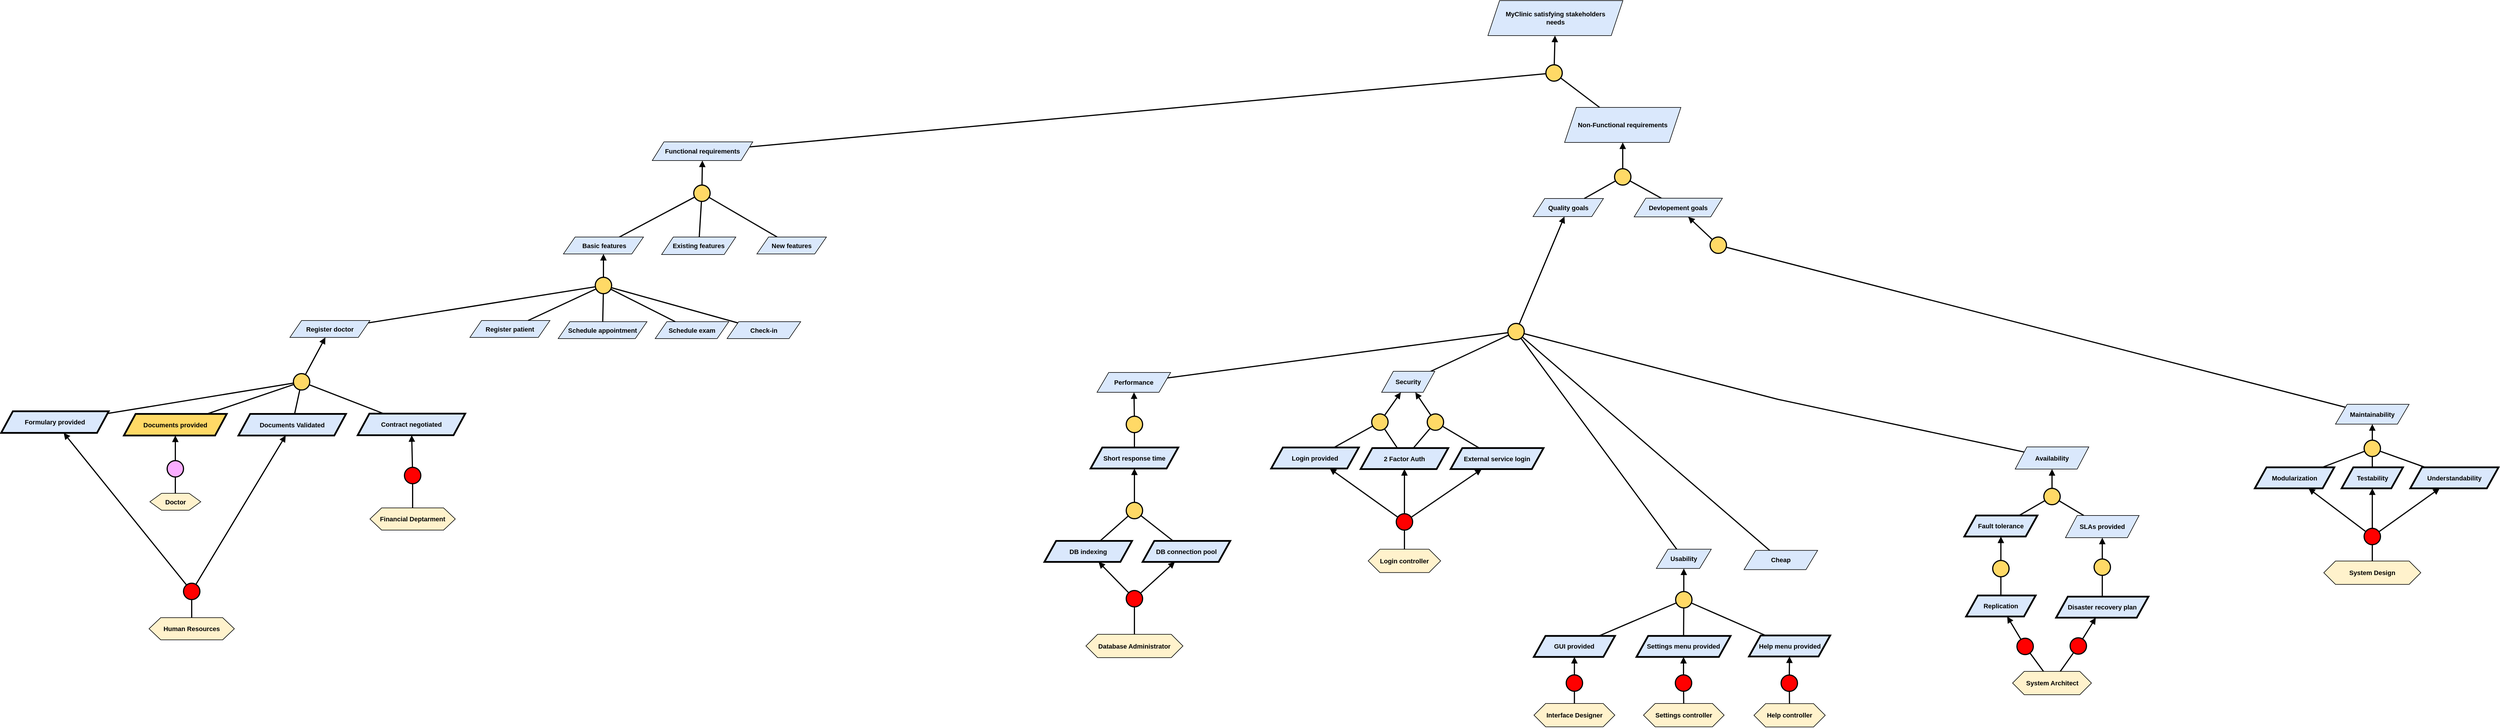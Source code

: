 <mxfile version="24.2.5" type="github">
  <diagram name="Page-1" id="boOQu0blXiEXMvREqvY-">
    <mxGraphModel dx="4047" dy="651" grid="0" gridSize="10" guides="1" tooltips="1" connect="1" arrows="1" fold="1" page="0" pageScale="1" pageWidth="827" pageHeight="1169" math="0" shadow="0">
      <root>
        <mxCell id="0" />
        <mxCell id="1" parent="0" />
        <mxCell id="hhZgl5cuM9jdRTXyqVL1-1" value="&lt;b&gt;MyClinic satisfying stakeholders&lt;/b&gt;&lt;div&gt;&lt;b&gt;needs&lt;/b&gt;&lt;/div&gt;" style="shape=parallelogram;perimeter=parallelogramPerimeter;whiteSpace=wrap;html=1;fixedSize=1;fillColor=#dae8fc;strokeColor=#000000;fontFamily=Helvetica;fontSize=11;fontColor=default;labelBackgroundColor=none;" parent="1" vertex="1">
          <mxGeometry x="-91.19" y="225" width="231" height="60" as="geometry" />
        </mxCell>
        <mxCell id="hhZgl5cuM9jdRTXyqVL1-2" style="edgeStyle=none;rounded=0;orthogonalLoop=1;jettySize=auto;html=1;strokeColor=default;strokeWidth=2;align=center;verticalAlign=middle;fontFamily=Helvetica;fontSize=11;fontColor=default;labelBackgroundColor=default;endArrow=none;endFill=0;" parent="1" source="hhZgl5cuM9jdRTXyqVL1-7" target="hhZgl5cuM9jdRTXyqVL1-3" edge="1">
          <mxGeometry relative="1" as="geometry">
            <mxPoint x="109.101" y="403" as="sourcePoint" />
          </mxGeometry>
        </mxCell>
        <mxCell id="hhZgl5cuM9jdRTXyqVL1-3" value="" style="ellipse;whiteSpace=wrap;html=1;aspect=fixed;fillColor=#FFD966;strokeWidth=2;fontFamily=Helvetica;fontSize=11;fontColor=default;labelBackgroundColor=default;" parent="1" vertex="1">
          <mxGeometry x="8.0" y="335" width="28" height="28" as="geometry" />
        </mxCell>
        <mxCell id="hhZgl5cuM9jdRTXyqVL1-4" value="" style="endArrow=block;html=1;rounded=0;endFill=1;strokeWidth=2;strokeColor=default;align=center;verticalAlign=middle;fontFamily=Helvetica;fontSize=11;fontColor=default;labelBackgroundColor=default;" parent="1" source="hhZgl5cuM9jdRTXyqVL1-3" target="hhZgl5cuM9jdRTXyqVL1-1" edge="1">
          <mxGeometry width="50" height="50" relative="1" as="geometry">
            <mxPoint x="26.305" y="340.972" as="sourcePoint" />
            <mxPoint x="8.731" y="290.0" as="targetPoint" />
          </mxGeometry>
        </mxCell>
        <mxCell id="hhZgl5cuM9jdRTXyqVL1-5" value="" style="endArrow=none;html=1;rounded=0;strokeWidth=2;strokeColor=default;align=center;verticalAlign=middle;fontFamily=Helvetica;fontSize=11;fontColor=default;labelBackgroundColor=default;" parent="1" source="hhZgl5cuM9jdRTXyqVL1-6" target="hhZgl5cuM9jdRTXyqVL1-3" edge="1">
          <mxGeometry width="50" height="50" relative="1" as="geometry">
            <mxPoint x="-85.021" y="403" as="sourcePoint" />
            <mxPoint x="50.31" y="339" as="targetPoint" />
          </mxGeometry>
        </mxCell>
        <mxCell id="hhZgl5cuM9jdRTXyqVL1-6" value="&lt;b&gt;Functional requirements&lt;/b&gt;" style="shape=parallelogram;perimeter=parallelogramPerimeter;whiteSpace=wrap;html=1;fixedSize=1;fillColor=#dae8fc;strokeColor=#000000;fontFamily=Helvetica;fontSize=11;fontColor=default;labelBackgroundColor=none;" parent="1" vertex="1">
          <mxGeometry x="-1521" y="467" width="172" height="32" as="geometry" />
        </mxCell>
        <mxCell id="hhZgl5cuM9jdRTXyqVL1-7" value="&lt;b&gt;Non-Functional requirements&lt;/b&gt;" style="shape=parallelogram;perimeter=parallelogramPerimeter;whiteSpace=wrap;html=1;fixedSize=1;fillColor=#dae8fc;strokeColor=#000000;fontFamily=Helvetica;fontSize=11;fontColor=default;labelBackgroundColor=none;" parent="1" vertex="1">
          <mxGeometry x="40" y="408" width="199" height="60" as="geometry" />
        </mxCell>
        <mxCell id="hhZgl5cuM9jdRTXyqVL1-8" style="edgeStyle=none;rounded=0;orthogonalLoop=1;jettySize=auto;html=1;strokeColor=default;strokeWidth=2;align=center;verticalAlign=middle;fontFamily=Helvetica;fontSize=11;fontColor=default;labelBackgroundColor=default;endArrow=none;endFill=0;" parent="1" source="hhZgl5cuM9jdRTXyqVL1-9" target="hhZgl5cuM9jdRTXyqVL1-16" edge="1">
          <mxGeometry relative="1" as="geometry" />
        </mxCell>
        <mxCell id="hhZgl5cuM9jdRTXyqVL1-9" value="&lt;b&gt;Security&lt;/b&gt;" style="shape=parallelogram;perimeter=parallelogramPerimeter;whiteSpace=wrap;html=1;fixedSize=1;fillColor=#dae8fc;strokeColor=#000000;fontFamily=Helvetica;fontSize=11;fontColor=default;labelBackgroundColor=none;" parent="1" vertex="1">
          <mxGeometry x="-273" y="860" width="91" height="36" as="geometry" />
        </mxCell>
        <mxCell id="hhZgl5cuM9jdRTXyqVL1-10" style="edgeStyle=none;rounded=0;orthogonalLoop=1;jettySize=auto;html=1;strokeColor=default;strokeWidth=2;align=center;verticalAlign=middle;fontFamily=Helvetica;fontSize=11;fontColor=default;labelBackgroundColor=default;endArrow=none;endFill=0;" parent="1" source="hhZgl5cuM9jdRTXyqVL1-11" target="hhZgl5cuM9jdRTXyqVL1-16" edge="1">
          <mxGeometry relative="1" as="geometry" />
        </mxCell>
        <mxCell id="hhZgl5cuM9jdRTXyqVL1-11" value="&lt;b&gt;Performance&lt;/b&gt;" style="shape=parallelogram;perimeter=parallelogramPerimeter;whiteSpace=wrap;html=1;fixedSize=1;fillColor=#dae8fc;strokeColor=#000000;fontFamily=Helvetica;fontSize=11;fontColor=default;labelBackgroundColor=none;" parent="1" vertex="1">
          <mxGeometry x="-760" y="862" width="126" height="34" as="geometry" />
        </mxCell>
        <mxCell id="hhZgl5cuM9jdRTXyqVL1-12" style="edgeStyle=none;rounded=0;orthogonalLoop=1;jettySize=auto;html=1;strokeColor=default;strokeWidth=2;align=center;verticalAlign=middle;fontFamily=Helvetica;fontSize=11;fontColor=default;labelBackgroundColor=default;endArrow=none;endFill=0;" parent="1" source="hhZgl5cuM9jdRTXyqVL1-13" target="hhZgl5cuM9jdRTXyqVL1-16" edge="1">
          <mxGeometry relative="1" as="geometry" />
        </mxCell>
        <mxCell id="hhZgl5cuM9jdRTXyqVL1-13" value="&lt;b&gt;Usability&lt;/b&gt;" style="shape=parallelogram;perimeter=parallelogramPerimeter;whiteSpace=wrap;html=1;fixedSize=1;fillColor=#dae8fc;strokeColor=#000000;fontFamily=Helvetica;fontSize=11;fontColor=default;labelBackgroundColor=none;" parent="1" vertex="1">
          <mxGeometry x="197" y="1164.75" width="94" height="33" as="geometry" />
        </mxCell>
        <mxCell id="hhZgl5cuM9jdRTXyqVL1-14" value="&lt;b&gt;Availability&lt;/b&gt;" style="shape=parallelogram;perimeter=parallelogramPerimeter;whiteSpace=wrap;html=1;fixedSize=1;fillColor=#dae8fc;strokeColor=#000000;fontFamily=Helvetica;fontSize=11;fontColor=default;labelBackgroundColor=none;" parent="1" vertex="1">
          <mxGeometry x="811" y="989.5" width="126" height="38" as="geometry" />
        </mxCell>
        <mxCell id="hhZgl5cuM9jdRTXyqVL1-15" style="edgeStyle=none;rounded=0;orthogonalLoop=1;jettySize=auto;html=1;strokeColor=default;strokeWidth=2;align=center;verticalAlign=middle;fontFamily=Helvetica;fontSize=11;fontColor=default;labelBackgroundColor=default;endArrow=none;endFill=0;" parent="1" source="hhZgl5cuM9jdRTXyqVL1-16" target="hhZgl5cuM9jdRTXyqVL1-61" edge="1">
          <mxGeometry relative="1" as="geometry" />
        </mxCell>
        <mxCell id="hhZgl5cuM9jdRTXyqVL1-16" value="" style="ellipse;whiteSpace=wrap;html=1;aspect=fixed;fillColor=#FFD966;strokeWidth=2;fontFamily=Helvetica;fontSize=11;fontColor=default;labelBackgroundColor=default;" parent="1" vertex="1">
          <mxGeometry x="-57" y="778" width="28" height="28" as="geometry" />
        </mxCell>
        <mxCell id="hhZgl5cuM9jdRTXyqVL1-17" value="" style="endArrow=block;html=1;rounded=0;endFill=1;strokeWidth=2;strokeColor=default;align=center;verticalAlign=middle;fontFamily=Helvetica;fontSize=11;fontColor=default;labelBackgroundColor=default;" parent="1" source="hhZgl5cuM9jdRTXyqVL1-16" target="hhZgl5cuM9jdRTXyqVL1-19" edge="1">
          <mxGeometry width="50" height="50" relative="1" as="geometry">
            <mxPoint x="-40.005" y="839.972" as="sourcePoint" />
            <mxPoint x="-40.481" y="715" as="targetPoint" />
          </mxGeometry>
        </mxCell>
        <mxCell id="hhZgl5cuM9jdRTXyqVL1-18" value="" style="endArrow=none;html=1;rounded=0;strokeWidth=2;strokeColor=default;align=center;verticalAlign=middle;fontFamily=Helvetica;fontSize=11;fontColor=default;labelBackgroundColor=default;" parent="1" source="hhZgl5cuM9jdRTXyqVL1-14" target="hhZgl5cuM9jdRTXyqVL1-16" edge="1">
          <mxGeometry width="50" height="50" relative="1" as="geometry">
            <mxPoint x="-238" y="826" as="sourcePoint" />
            <mxPoint x="-16" y="838" as="targetPoint" />
            <Array as="points">
              <mxPoint x="405" y="908" />
            </Array>
          </mxGeometry>
        </mxCell>
        <mxCell id="hhZgl5cuM9jdRTXyqVL1-19" value="&lt;b&gt;Quality goals&lt;/b&gt;" style="shape=parallelogram;perimeter=parallelogramPerimeter;whiteSpace=wrap;html=1;fixedSize=1;fillColor=#dae8fc;strokeColor=#000000;fontFamily=Helvetica;fontSize=11;fontColor=default;labelBackgroundColor=none;" parent="1" vertex="1">
          <mxGeometry x="-14" y="564" width="120.5" height="31" as="geometry" />
        </mxCell>
        <mxCell id="hhZgl5cuM9jdRTXyqVL1-20" style="edgeStyle=none;rounded=0;orthogonalLoop=1;jettySize=auto;html=1;strokeColor=default;strokeWidth=2;align=center;verticalAlign=middle;fontFamily=Helvetica;fontSize=11;fontColor=default;labelBackgroundColor=default;endArrow=none;endFill=0;" parent="1" source="hhZgl5cuM9jdRTXyqVL1-21" target="hhZgl5cuM9jdRTXyqVL1-24" edge="1">
          <mxGeometry relative="1" as="geometry" />
        </mxCell>
        <mxCell id="hhZgl5cuM9jdRTXyqVL1-21" value="" style="ellipse;whiteSpace=wrap;html=1;aspect=fixed;fillColor=#FFD966;strokeWidth=2;fontFamily=Helvetica;fontSize=11;fontColor=default;labelBackgroundColor=default;" parent="1" vertex="1">
          <mxGeometry x="125.5" y="513" width="28" height="28" as="geometry" />
        </mxCell>
        <mxCell id="hhZgl5cuM9jdRTXyqVL1-22" value="" style="endArrow=block;html=1;rounded=0;endFill=1;strokeWidth=2;strokeColor=default;align=center;verticalAlign=middle;fontFamily=Helvetica;fontSize=11;fontColor=default;labelBackgroundColor=default;" parent="1" source="hhZgl5cuM9jdRTXyqVL1-21" target="hhZgl5cuM9jdRTXyqVL1-7" edge="1">
          <mxGeometry width="50" height="50" relative="1" as="geometry">
            <mxPoint x="159.995" y="569.972" as="sourcePoint" />
            <mxPoint x="156" y="525" as="targetPoint" />
          </mxGeometry>
        </mxCell>
        <mxCell id="hhZgl5cuM9jdRTXyqVL1-23" value="" style="endArrow=none;html=1;rounded=0;strokeWidth=2;strokeColor=default;align=center;verticalAlign=middle;fontFamily=Helvetica;fontSize=11;fontColor=default;labelBackgroundColor=default;" parent="1" source="hhZgl5cuM9jdRTXyqVL1-19" target="hhZgl5cuM9jdRTXyqVL1-21" edge="1">
          <mxGeometry width="50" height="50" relative="1" as="geometry">
            <mxPoint x="159" y="632" as="sourcePoint" />
            <mxPoint x="184" y="568" as="targetPoint" />
          </mxGeometry>
        </mxCell>
        <mxCell id="hhZgl5cuM9jdRTXyqVL1-24" value="&lt;b&gt;Devlopement goals&lt;/b&gt;" style="shape=parallelogram;perimeter=parallelogramPerimeter;whiteSpace=wrap;html=1;fixedSize=1;fillColor=#dae8fc;strokeColor=#000000;fontFamily=Helvetica;fontSize=11;fontColor=default;labelBackgroundColor=none;" parent="1" vertex="1">
          <mxGeometry x="159" y="563.5" width="151" height="32" as="geometry" />
        </mxCell>
        <mxCell id="hhZgl5cuM9jdRTXyqVL1-25" style="edgeStyle=none;rounded=0;orthogonalLoop=1;jettySize=auto;html=1;strokeColor=default;strokeWidth=2;align=center;verticalAlign=middle;fontFamily=Helvetica;fontSize=11;fontColor=default;labelBackgroundColor=default;endArrow=none;endFill=0;" parent="1" source="hhZgl5cuM9jdRTXyqVL1-27" target="hhZgl5cuM9jdRTXyqVL1-31" edge="1">
          <mxGeometry relative="1" as="geometry" />
        </mxCell>
        <mxCell id="hhZgl5cuM9jdRTXyqVL1-26" style="edgeStyle=none;rounded=0;orthogonalLoop=1;jettySize=auto;html=1;strokeColor=default;strokeWidth=2;align=center;verticalAlign=middle;fontFamily=Helvetica;fontSize=11;fontColor=default;labelBackgroundColor=default;endArrow=none;endFill=0;" parent="1" source="hhZgl5cuM9jdRTXyqVL1-27" target="hhZgl5cuM9jdRTXyqVL1-32" edge="1">
          <mxGeometry relative="1" as="geometry" />
        </mxCell>
        <mxCell id="hhZgl5cuM9jdRTXyqVL1-27" value="" style="ellipse;whiteSpace=wrap;html=1;aspect=fixed;fillColor=#FFD966;strokeWidth=2;fontFamily=Helvetica;fontSize=11;fontColor=default;labelBackgroundColor=default;" parent="1" vertex="1">
          <mxGeometry x="-1450" y="541" width="28" height="28" as="geometry" />
        </mxCell>
        <mxCell id="hhZgl5cuM9jdRTXyqVL1-28" value="" style="endArrow=block;html=1;rounded=0;endFill=1;strokeWidth=2;strokeColor=default;align=center;verticalAlign=middle;fontFamily=Helvetica;fontSize=11;fontColor=default;labelBackgroundColor=default;" parent="1" source="hhZgl5cuM9jdRTXyqVL1-27" target="hhZgl5cuM9jdRTXyqVL1-6" edge="1">
          <mxGeometry width="50" height="50" relative="1" as="geometry">
            <mxPoint x="-1290.035" y="728.972" as="sourcePoint" />
            <mxPoint x="-1648.999" y="620" as="targetPoint" />
          </mxGeometry>
        </mxCell>
        <mxCell id="hhZgl5cuM9jdRTXyqVL1-29" value="" style="endArrow=none;html=1;rounded=0;strokeWidth=2;strokeColor=default;align=center;verticalAlign=middle;fontFamily=Helvetica;fontSize=11;fontColor=default;labelBackgroundColor=default;" parent="1" source="hhZgl5cuM9jdRTXyqVL1-30" target="hhZgl5cuM9jdRTXyqVL1-27" edge="1">
          <mxGeometry width="50" height="50" relative="1" as="geometry">
            <mxPoint x="-1292.03" y="706" as="sourcePoint" />
            <mxPoint x="-1267.03" y="642" as="targetPoint" />
          </mxGeometry>
        </mxCell>
        <mxCell id="hhZgl5cuM9jdRTXyqVL1-30" value="&lt;b&gt;&amp;nbsp;Basic features&lt;/b&gt;" style="shape=parallelogram;perimeter=parallelogramPerimeter;whiteSpace=wrap;html=1;fixedSize=1;fillColor=#dae8fc;strokeColor=#000000;fontFamily=Helvetica;fontSize=11;fontColor=default;labelBackgroundColor=none;" parent="1" vertex="1">
          <mxGeometry x="-1673" y="630" width="137" height="29" as="geometry" />
        </mxCell>
        <mxCell id="hhZgl5cuM9jdRTXyqVL1-31" value="&lt;b&gt;Existing&amp;nbsp;&lt;/b&gt;&lt;b&gt;features&lt;/b&gt;" style="shape=parallelogram;perimeter=parallelogramPerimeter;whiteSpace=wrap;html=1;fixedSize=1;fillColor=#dae8fc;strokeColor=#000000;fontFamily=Helvetica;fontSize=11;fontColor=default;labelBackgroundColor=none;" parent="1" vertex="1">
          <mxGeometry x="-1505" y="630" width="127" height="30" as="geometry" />
        </mxCell>
        <mxCell id="hhZgl5cuM9jdRTXyqVL1-32" value="&lt;b&gt;New&amp;nbsp;&lt;/b&gt;&lt;b&gt;features&lt;/b&gt;" style="shape=parallelogram;perimeter=parallelogramPerimeter;whiteSpace=wrap;html=1;fixedSize=1;fillColor=#dae8fc;strokeColor=#000000;fontFamily=Helvetica;fontSize=11;fontColor=default;labelBackgroundColor=none;" parent="1" vertex="1">
          <mxGeometry x="-1342" y="630" width="119" height="29" as="geometry" />
        </mxCell>
        <mxCell id="hhZgl5cuM9jdRTXyqVL1-33" value="&lt;b&gt;Fault tolerance&lt;/b&gt;" style="shape=parallelogram;perimeter=parallelogramPerimeter;whiteSpace=wrap;html=1;fixedSize=1;fillColor=#dae8fc;strokeColor=#000000;strokeWidth=3;fontFamily=Helvetica;fontSize=11;fontColor=default;labelBackgroundColor=none;" parent="1" vertex="1">
          <mxGeometry x="724" y="1107" width="125" height="36" as="geometry" />
        </mxCell>
        <mxCell id="hhZgl5cuM9jdRTXyqVL1-34" style="edgeStyle=none;rounded=0;orthogonalLoop=1;jettySize=auto;html=1;strokeColor=default;strokeWidth=2;align=center;verticalAlign=middle;fontFamily=Helvetica;fontSize=11;fontColor=default;labelBackgroundColor=default;endArrow=none;endFill=0;" parent="1" source="hhZgl5cuM9jdRTXyqVL1-35" target="hhZgl5cuM9jdRTXyqVL1-95" edge="1">
          <mxGeometry relative="1" as="geometry" />
        </mxCell>
        <mxCell id="hhZgl5cuM9jdRTXyqVL1-35" value="" style="ellipse;whiteSpace=wrap;html=1;aspect=fixed;fillColor=#FFD966;strokeWidth=2;fontFamily=Helvetica;fontSize=11;fontColor=default;labelBackgroundColor=default;" parent="1" vertex="1">
          <mxGeometry x="860" y="1060.5" width="28" height="28" as="geometry" />
        </mxCell>
        <mxCell id="hhZgl5cuM9jdRTXyqVL1-36" value="" style="endArrow=block;html=1;rounded=0;endFill=1;strokeWidth=2;strokeColor=default;align=center;verticalAlign=middle;fontFamily=Helvetica;fontSize=11;fontColor=default;labelBackgroundColor=default;" parent="1" source="hhZgl5cuM9jdRTXyqVL1-35" target="hhZgl5cuM9jdRTXyqVL1-14" edge="1">
          <mxGeometry width="50" height="50" relative="1" as="geometry">
            <mxPoint x="868.495" y="1133.472" as="sourcePoint" />
            <mxPoint x="814.5" y="1024.5" as="targetPoint" />
          </mxGeometry>
        </mxCell>
        <mxCell id="hhZgl5cuM9jdRTXyqVL1-37" value="" style="endArrow=none;html=1;rounded=0;strokeWidth=2;strokeColor=default;align=center;verticalAlign=middle;fontFamily=Helvetica;fontSize=11;fontColor=default;labelBackgroundColor=default;" parent="1" source="hhZgl5cuM9jdRTXyqVL1-33" target="hhZgl5cuM9jdRTXyqVL1-35" edge="1">
          <mxGeometry width="50" height="50" relative="1" as="geometry">
            <mxPoint x="877.5" y="1195.5" as="sourcePoint" />
            <mxPoint x="902.5" y="1131.5" as="targetPoint" />
          </mxGeometry>
        </mxCell>
        <mxCell id="hhZgl5cuM9jdRTXyqVL1-38" value="&lt;b&gt;GUI provided&lt;/b&gt;" style="shape=parallelogram;perimeter=parallelogramPerimeter;whiteSpace=wrap;html=1;fixedSize=1;fillColor=#dae8fc;strokeColor=#000000;strokeWidth=3;fontFamily=Helvetica;fontSize=11;fontColor=default;labelBackgroundColor=none;" parent="1" vertex="1">
          <mxGeometry x="-12.69" y="1313.25" width="139" height="36" as="geometry" />
        </mxCell>
        <mxCell id="hhZgl5cuM9jdRTXyqVL1-39" style="edgeStyle=none;rounded=0;orthogonalLoop=1;jettySize=auto;html=1;strokeColor=default;strokeWidth=2;align=center;verticalAlign=middle;fontFamily=Helvetica;fontSize=11;fontColor=default;labelBackgroundColor=default;endArrow=none;endFill=0;" parent="1" source="hhZgl5cuM9jdRTXyqVL1-40" target="hhZgl5cuM9jdRTXyqVL1-43" edge="1">
          <mxGeometry relative="1" as="geometry" />
        </mxCell>
        <mxCell id="hhZgl5cuM9jdRTXyqVL1-40" value="" style="ellipse;whiteSpace=wrap;html=1;aspect=fixed;fillColor=#FFD966;strokeWidth=2;fontFamily=Helvetica;fontSize=11;fontColor=default;labelBackgroundColor=default;" parent="1" vertex="1">
          <mxGeometry x="230" y="1237.25" width="28" height="28" as="geometry" />
        </mxCell>
        <mxCell id="hhZgl5cuM9jdRTXyqVL1-41" value="" style="endArrow=block;html=1;rounded=0;endFill=1;strokeWidth=2;strokeColor=default;align=center;verticalAlign=middle;fontFamily=Helvetica;fontSize=11;fontColor=default;labelBackgroundColor=default;" parent="1" source="hhZgl5cuM9jdRTXyqVL1-40" target="hhZgl5cuM9jdRTXyqVL1-13" edge="1">
          <mxGeometry width="50" height="50" relative="1" as="geometry">
            <mxPoint x="291.995" y="1328.222" as="sourcePoint" />
            <mxPoint x="251.0" y="1197.75" as="targetPoint" />
          </mxGeometry>
        </mxCell>
        <mxCell id="hhZgl5cuM9jdRTXyqVL1-42" value="" style="endArrow=none;html=1;rounded=0;strokeWidth=2;strokeColor=default;align=center;verticalAlign=middle;fontFamily=Helvetica;fontSize=11;fontColor=default;labelBackgroundColor=default;" parent="1" source="hhZgl5cuM9jdRTXyqVL1-38" target="hhZgl5cuM9jdRTXyqVL1-40" edge="1">
          <mxGeometry width="50" height="50" relative="1" as="geometry">
            <mxPoint x="310" y="1390.25" as="sourcePoint" />
            <mxPoint x="335" y="1326.25" as="targetPoint" />
          </mxGeometry>
        </mxCell>
        <mxCell id="hhZgl5cuM9jdRTXyqVL1-43" value="&lt;b&gt;Help menu provided&lt;/b&gt;" style="shape=parallelogram;perimeter=parallelogramPerimeter;whiteSpace=wrap;html=1;fixedSize=1;fillColor=#dae8fc;strokeColor=#000000;strokeWidth=3;fontFamily=Helvetica;fontSize=11;fontColor=default;labelBackgroundColor=none;" parent="1" vertex="1">
          <mxGeometry x="355.5" y="1312.5" width="139" height="36" as="geometry" />
        </mxCell>
        <mxCell id="hhZgl5cuM9jdRTXyqVL1-44" value="&lt;div&gt;&lt;b&gt;Interface Designer&lt;/b&gt;&lt;/div&gt;" style="shape=hexagon;perimeter=hexagonPerimeter2;whiteSpace=wrap;html=1;fixedSize=1;fillColor=#FFF2CC;fontFamily=Helvetica;fontSize=11;fontColor=default;labelBackgroundColor=none;" parent="1" vertex="1">
          <mxGeometry x="-12.38" y="1429" width="138.38" height="40" as="geometry" />
        </mxCell>
        <mxCell id="hhZgl5cuM9jdRTXyqVL1-45" value="" style="ellipse;whiteSpace=wrap;html=1;aspect=fixed;fillColor=#FF0000;strokeWidth=2;fontFamily=Helvetica;fontSize=11;fontColor=default;labelBackgroundColor=default;" parent="1" vertex="1">
          <mxGeometry x="42.81" y="1380" width="28" height="28" as="geometry" />
        </mxCell>
        <mxCell id="hhZgl5cuM9jdRTXyqVL1-46" value="" style="endArrow=block;html=1;rounded=0;endFill=1;strokeWidth=2;strokeColor=default;align=center;verticalAlign=middle;fontFamily=Helvetica;fontSize=11;fontColor=default;labelBackgroundColor=default;" parent="1" source="hhZgl5cuM9jdRTXyqVL1-45" target="hhZgl5cuM9jdRTXyqVL1-38" edge="1">
          <mxGeometry width="50" height="50" relative="1" as="geometry">
            <mxPoint x="236.455" y="1400.222" as="sourcePoint" />
            <mxPoint x="197.001" y="1352.25" as="targetPoint" />
          </mxGeometry>
        </mxCell>
        <mxCell id="hhZgl5cuM9jdRTXyqVL1-47" value="" style="endArrow=none;html=1;rounded=0;strokeWidth=2;strokeColor=default;align=center;verticalAlign=middle;fontFamily=Helvetica;fontSize=11;fontColor=default;labelBackgroundColor=default;" parent="1" source="hhZgl5cuM9jdRTXyqVL1-44" target="hhZgl5cuM9jdRTXyqVL1-45" edge="1">
          <mxGeometry width="50" height="50" relative="1" as="geometry">
            <mxPoint x="222.77" y="1462.25" as="sourcePoint" />
            <mxPoint x="247.77" y="1398.25" as="targetPoint" />
          </mxGeometry>
        </mxCell>
        <mxCell id="hhZgl5cuM9jdRTXyqVL1-48" value="&lt;b&gt;Short response time&lt;/b&gt;" style="shape=parallelogram;perimeter=parallelogramPerimeter;whiteSpace=wrap;html=1;fixedSize=1;fillColor=#dae8fc;strokeColor=#000000;strokeWidth=3;fontFamily=Helvetica;fontSize=11;fontColor=default;labelBackgroundColor=none;" parent="1" vertex="1">
          <mxGeometry x="-771" y="990.5" width="150" height="36" as="geometry" />
        </mxCell>
        <mxCell id="hhZgl5cuM9jdRTXyqVL1-49" value="" style="ellipse;whiteSpace=wrap;html=1;aspect=fixed;fillColor=#FFD966;strokeWidth=2;fontFamily=Helvetica;fontSize=11;fontColor=default;labelBackgroundColor=default;" parent="1" vertex="1">
          <mxGeometry x="-710" y="937" width="28" height="28" as="geometry" />
        </mxCell>
        <mxCell id="hhZgl5cuM9jdRTXyqVL1-50" value="" style="endArrow=block;html=1;rounded=0;endFill=1;strokeWidth=2;strokeColor=default;align=center;verticalAlign=middle;fontFamily=Helvetica;fontSize=11;fontColor=default;labelBackgroundColor=default;" parent="1" source="hhZgl5cuM9jdRTXyqVL1-49" target="hhZgl5cuM9jdRTXyqVL1-11" edge="1">
          <mxGeometry width="50" height="50" relative="1" as="geometry">
            <mxPoint x="-656.005" y="929.972" as="sourcePoint" />
            <mxPoint x="-660" y="885" as="targetPoint" />
          </mxGeometry>
        </mxCell>
        <mxCell id="hhZgl5cuM9jdRTXyqVL1-51" value="" style="endArrow=none;html=1;rounded=0;strokeWidth=2;strokeColor=default;align=center;verticalAlign=middle;fontFamily=Helvetica;fontSize=11;fontColor=default;labelBackgroundColor=default;" parent="1" source="hhZgl5cuM9jdRTXyqVL1-48" target="hhZgl5cuM9jdRTXyqVL1-49" edge="1">
          <mxGeometry width="50" height="50" relative="1" as="geometry">
            <mxPoint x="-657" y="992" as="sourcePoint" />
            <mxPoint x="-632" y="928" as="targetPoint" />
          </mxGeometry>
        </mxCell>
        <mxCell id="hhZgl5cuM9jdRTXyqVL1-52" value="&lt;b&gt;DB indexing&lt;/b&gt;" style="shape=parallelogram;perimeter=parallelogramPerimeter;whiteSpace=wrap;html=1;fixedSize=1;fillColor=#dae8fc;strokeColor=#000000;strokeWidth=3;fontFamily=Helvetica;fontSize=11;fontColor=default;labelBackgroundColor=none;" parent="1" vertex="1">
          <mxGeometry x="-850" y="1150.5" width="150" height="36" as="geometry" />
        </mxCell>
        <mxCell id="hhZgl5cuM9jdRTXyqVL1-53" value="" style="ellipse;whiteSpace=wrap;html=1;aspect=fixed;fillColor=#FFD966;strokeWidth=2;fontFamily=Helvetica;fontSize=11;fontColor=default;labelBackgroundColor=default;" parent="1" vertex="1">
          <mxGeometry x="-710" y="1084.5" width="28" height="28" as="geometry" />
        </mxCell>
        <mxCell id="hhZgl5cuM9jdRTXyqVL1-54" value="" style="endArrow=none;html=1;rounded=0;strokeWidth=2;strokeColor=default;align=center;verticalAlign=middle;fontFamily=Helvetica;fontSize=11;fontColor=default;labelBackgroundColor=default;" parent="1" source="hhZgl5cuM9jdRTXyqVL1-52" target="hhZgl5cuM9jdRTXyqVL1-53" edge="1">
          <mxGeometry width="50" height="50" relative="1" as="geometry">
            <mxPoint x="-699" y="1143.5" as="sourcePoint" />
            <mxPoint x="-674" y="1079.5" as="targetPoint" />
          </mxGeometry>
        </mxCell>
        <mxCell id="hhZgl5cuM9jdRTXyqVL1-55" style="edgeStyle=none;rounded=0;orthogonalLoop=1;jettySize=auto;html=1;strokeColor=default;strokeWidth=2;align=center;verticalAlign=middle;fontFamily=Helvetica;fontSize=11;fontColor=default;labelBackgroundColor=default;endArrow=none;endFill=0;" parent="1" source="hhZgl5cuM9jdRTXyqVL1-56" target="hhZgl5cuM9jdRTXyqVL1-53" edge="1">
          <mxGeometry relative="1" as="geometry" />
        </mxCell>
        <mxCell id="hhZgl5cuM9jdRTXyqVL1-56" value="&lt;b&gt;DB connection pool&lt;/b&gt;" style="shape=parallelogram;perimeter=parallelogramPerimeter;whiteSpace=wrap;html=1;fixedSize=1;fillColor=#dae8fc;strokeColor=#000000;strokeWidth=3;fontFamily=Helvetica;fontSize=11;fontColor=default;labelBackgroundColor=none;" parent="1" vertex="1">
          <mxGeometry x="-682" y="1150.5" width="150" height="36" as="geometry" />
        </mxCell>
        <mxCell id="hhZgl5cuM9jdRTXyqVL1-57" value="" style="ellipse;whiteSpace=wrap;html=1;aspect=fixed;fillColor=#FFD966;strokeWidth=2;fontFamily=Helvetica;fontSize=11;fontColor=default;labelBackgroundColor=default;" parent="1" vertex="1">
          <mxGeometry x="289" y="630" width="28" height="28" as="geometry" />
        </mxCell>
        <mxCell id="hhZgl5cuM9jdRTXyqVL1-58" value="" style="endArrow=block;html=1;rounded=0;endFill=1;strokeWidth=2;strokeColor=default;align=center;verticalAlign=middle;fontFamily=Helvetica;fontSize=11;fontColor=default;labelBackgroundColor=default;" parent="1" source="hhZgl5cuM9jdRTXyqVL1-57" target="hhZgl5cuM9jdRTXyqVL1-24" edge="1">
          <mxGeometry width="50" height="50" relative="1" as="geometry">
            <mxPoint x="484.995" y="757.972" as="sourcePoint" />
            <mxPoint x="481" y="713" as="targetPoint" />
          </mxGeometry>
        </mxCell>
        <mxCell id="hhZgl5cuM9jdRTXyqVL1-59" value="" style="endArrow=none;html=1;rounded=0;strokeWidth=2;strokeColor=default;align=center;verticalAlign=middle;fontFamily=Helvetica;fontSize=11;fontColor=default;labelBackgroundColor=default;" parent="1" source="hhZgl5cuM9jdRTXyqVL1-60" target="hhZgl5cuM9jdRTXyqVL1-57" edge="1">
          <mxGeometry width="50" height="50" relative="1" as="geometry">
            <mxPoint x="484" y="820" as="sourcePoint" />
            <mxPoint x="509" y="756" as="targetPoint" />
          </mxGeometry>
        </mxCell>
        <mxCell id="hhZgl5cuM9jdRTXyqVL1-60" value="&lt;b&gt;Maintainability&lt;/b&gt;" style="shape=parallelogram;perimeter=parallelogramPerimeter;whiteSpace=wrap;html=1;fixedSize=1;fillColor=#dae8fc;strokeColor=#000000;fontFamily=Helvetica;fontSize=11;fontColor=default;labelBackgroundColor=none;" parent="1" vertex="1">
          <mxGeometry x="1359" y="916.5" width="126" height="34" as="geometry" />
        </mxCell>
        <mxCell id="hhZgl5cuM9jdRTXyqVL1-61" value="&lt;b&gt;Cheap&lt;/b&gt;" style="shape=parallelogram;perimeter=parallelogramPerimeter;whiteSpace=wrap;html=1;fixedSize=1;fillColor=#dae8fc;strokeColor=#000000;fontFamily=Helvetica;fontSize=11;fontColor=default;labelBackgroundColor=none;" parent="1" vertex="1">
          <mxGeometry x="347" y="1166.75" width="126" height="33" as="geometry" />
        </mxCell>
        <mxCell id="hhZgl5cuM9jdRTXyqVL1-62" value="&lt;b&gt;Modularization&lt;/b&gt;" style="shape=parallelogram;perimeter=parallelogramPerimeter;whiteSpace=wrap;html=1;fixedSize=1;fillColor=#dae8fc;strokeColor=#000000;strokeWidth=3;fontFamily=Helvetica;fontSize=11;fontColor=default;labelBackgroundColor=none;" parent="1" vertex="1">
          <mxGeometry x="1221" y="1024.5" width="136" height="36" as="geometry" />
        </mxCell>
        <mxCell id="hhZgl5cuM9jdRTXyqVL1-63" style="edgeStyle=none;rounded=0;orthogonalLoop=1;jettySize=auto;html=1;strokeColor=default;strokeWidth=2;align=center;verticalAlign=middle;fontFamily=Helvetica;fontSize=11;fontColor=default;labelBackgroundColor=default;endArrow=none;endFill=0;" parent="1" source="hhZgl5cuM9jdRTXyqVL1-64" target="hhZgl5cuM9jdRTXyqVL1-66" edge="1">
          <mxGeometry relative="1" as="geometry" />
        </mxCell>
        <mxCell id="hhZgl5cuM9jdRTXyqVL1-64" value="&lt;b&gt;Testability&lt;/b&gt;" style="shape=parallelogram;perimeter=parallelogramPerimeter;whiteSpace=wrap;html=1;fixedSize=1;fillColor=#dae8fc;strokeColor=#000000;strokeWidth=3;fontFamily=Helvetica;fontSize=11;fontColor=default;labelBackgroundColor=none;" parent="1" vertex="1">
          <mxGeometry x="1369.5" y="1024.5" width="105" height="36" as="geometry" />
        </mxCell>
        <mxCell id="hhZgl5cuM9jdRTXyqVL1-65" style="edgeStyle=none;rounded=0;orthogonalLoop=1;jettySize=auto;html=1;strokeColor=default;strokeWidth=2;align=center;verticalAlign=middle;fontFamily=Helvetica;fontSize=11;fontColor=default;labelBackgroundColor=default;endArrow=none;endFill=0;" parent="1" source="hhZgl5cuM9jdRTXyqVL1-66" target="hhZgl5cuM9jdRTXyqVL1-78" edge="1">
          <mxGeometry relative="1" as="geometry" />
        </mxCell>
        <mxCell id="hhZgl5cuM9jdRTXyqVL1-66" value="" style="ellipse;whiteSpace=wrap;html=1;aspect=fixed;fillColor=#FFD966;strokeWidth=2;fontFamily=Helvetica;fontSize=11;fontColor=default;labelBackgroundColor=default;" parent="1" vertex="1">
          <mxGeometry x="1408" y="978" width="28" height="28" as="geometry" />
        </mxCell>
        <mxCell id="hhZgl5cuM9jdRTXyqVL1-67" value="" style="endArrow=block;html=1;rounded=0;endFill=1;strokeWidth=2;strokeColor=default;align=center;verticalAlign=middle;fontFamily=Helvetica;fontSize=11;fontColor=default;labelBackgroundColor=default;" parent="1" source="hhZgl5cuM9jdRTXyqVL1-66" target="hhZgl5cuM9jdRTXyqVL1-60" edge="1">
          <mxGeometry width="50" height="50" relative="1" as="geometry">
            <mxPoint x="1300.995" y="1015.472" as="sourcePoint" />
            <mxPoint x="1297" y="970.5" as="targetPoint" />
          </mxGeometry>
        </mxCell>
        <mxCell id="hhZgl5cuM9jdRTXyqVL1-68" value="" style="endArrow=none;html=1;rounded=0;strokeWidth=2;strokeColor=default;align=center;verticalAlign=middle;fontFamily=Helvetica;fontSize=11;fontColor=default;labelBackgroundColor=default;" parent="1" source="hhZgl5cuM9jdRTXyqVL1-62" target="hhZgl5cuM9jdRTXyqVL1-66" edge="1">
          <mxGeometry width="50" height="50" relative="1" as="geometry">
            <mxPoint x="1300" y="1077.5" as="sourcePoint" />
            <mxPoint x="1325" y="1013.5" as="targetPoint" />
          </mxGeometry>
        </mxCell>
        <mxCell id="hhZgl5cuM9jdRTXyqVL1-69" style="edgeStyle=none;rounded=0;orthogonalLoop=1;jettySize=auto;html=1;strokeColor=default;strokeWidth=2;align=center;verticalAlign=middle;fontFamily=Helvetica;fontSize=11;fontColor=default;labelBackgroundColor=default;endArrow=none;endFill=0;" parent="1" source="hhZgl5cuM9jdRTXyqVL1-70" target="hhZgl5cuM9jdRTXyqVL1-40" edge="1">
          <mxGeometry relative="1" as="geometry" />
        </mxCell>
        <mxCell id="hhZgl5cuM9jdRTXyqVL1-70" value="&lt;b&gt;Settings menu provided&lt;/b&gt;" style="shape=parallelogram;perimeter=parallelogramPerimeter;whiteSpace=wrap;html=1;fixedSize=1;fillColor=#dae8fc;strokeColor=#000000;strokeWidth=3;fontFamily=Helvetica;fontSize=11;fontColor=default;labelBackgroundColor=none;" parent="1" vertex="1">
          <mxGeometry x="163" y="1313.25" width="161" height="36" as="geometry" />
        </mxCell>
        <mxCell id="hhZgl5cuM9jdRTXyqVL1-71" value="" style="endArrow=block;html=1;rounded=0;endFill=1;strokeWidth=2;strokeColor=default;align=center;verticalAlign=middle;fontFamily=Helvetica;fontSize=11;fontColor=default;labelBackgroundColor=default;" parent="1" source="hhZgl5cuM9jdRTXyqVL1-53" target="hhZgl5cuM9jdRTXyqVL1-48" edge="1">
          <mxGeometry width="50" height="50" relative="1" as="geometry">
            <mxPoint x="-696.674" y="1074.016" as="sourcePoint" />
            <mxPoint x="-715" y="1064" as="targetPoint" />
          </mxGeometry>
        </mxCell>
        <mxCell id="hhZgl5cuM9jdRTXyqVL1-72" value="&lt;b&gt;Database Administrator&lt;/b&gt;" style="shape=hexagon;perimeter=hexagonPerimeter2;whiteSpace=wrap;html=1;fixedSize=1;fillColor=#FFF2CC;fontFamily=Helvetica;fontSize=11;fontColor=default;labelBackgroundColor=none;" parent="1" vertex="1">
          <mxGeometry x="-779" y="1310.5" width="166" height="40" as="geometry" />
        </mxCell>
        <mxCell id="hhZgl5cuM9jdRTXyqVL1-73" value="" style="ellipse;whiteSpace=wrap;html=1;aspect=fixed;fillColor=#FF0000;strokeWidth=2;fontFamily=Helvetica;fontSize=11;fontColor=default;labelBackgroundColor=default;" parent="1" vertex="1">
          <mxGeometry x="-710" y="1235.5" width="28" height="28" as="geometry" />
        </mxCell>
        <mxCell id="hhZgl5cuM9jdRTXyqVL1-74" value="" style="endArrow=none;html=1;rounded=0;strokeWidth=2;strokeColor=default;align=center;verticalAlign=middle;fontFamily=Helvetica;fontSize=11;fontColor=default;labelBackgroundColor=default;" parent="1" source="hhZgl5cuM9jdRTXyqVL1-72" target="hhZgl5cuM9jdRTXyqVL1-73" edge="1">
          <mxGeometry width="50" height="50" relative="1" as="geometry">
            <mxPoint x="-679.7" y="1302.5" as="sourcePoint" />
            <mxPoint x="-654.7" y="1238.5" as="targetPoint" />
          </mxGeometry>
        </mxCell>
        <mxCell id="hhZgl5cuM9jdRTXyqVL1-75" value="" style="endArrow=block;html=1;rounded=0;endFill=1;strokeWidth=2;strokeColor=default;align=center;verticalAlign=middle;fontFamily=Helvetica;fontSize=11;fontColor=default;labelBackgroundColor=default;" parent="1" source="hhZgl5cuM9jdRTXyqVL1-73" target="hhZgl5cuM9jdRTXyqVL1-52" edge="1">
          <mxGeometry width="50" height="50" relative="1" as="geometry">
            <mxPoint x="-612.5" y="1343.5" as="sourcePoint" />
            <mxPoint x="-716.5" y="1264.5" as="targetPoint" />
          </mxGeometry>
        </mxCell>
        <mxCell id="hhZgl5cuM9jdRTXyqVL1-76" value="" style="endArrow=block;html=1;rounded=0;endFill=1;strokeWidth=2;strokeColor=default;align=center;verticalAlign=middle;fontFamily=Helvetica;fontSize=11;fontColor=default;labelBackgroundColor=default;" parent="1" source="hhZgl5cuM9jdRTXyqVL1-73" target="hhZgl5cuM9jdRTXyqVL1-56" edge="1">
          <mxGeometry width="50" height="50" relative="1" as="geometry">
            <mxPoint x="-712" y="1326.5" as="sourcePoint" />
            <mxPoint x="-759" y="1196.5" as="targetPoint" />
          </mxGeometry>
        </mxCell>
        <mxCell id="hhZgl5cuM9jdRTXyqVL1-77" value="&lt;b&gt;System Design&lt;/b&gt;" style="shape=hexagon;perimeter=hexagonPerimeter2;whiteSpace=wrap;html=1;fixedSize=1;fillColor=#FFF2CC;fontFamily=Helvetica;fontSize=11;fontColor=default;labelBackgroundColor=none;" parent="1" vertex="1">
          <mxGeometry x="1339" y="1185" width="166" height="40" as="geometry" />
        </mxCell>
        <mxCell id="hhZgl5cuM9jdRTXyqVL1-78" value="&lt;b&gt;Understandability&lt;/b&gt;" style="shape=parallelogram;perimeter=parallelogramPerimeter;whiteSpace=wrap;html=1;fixedSize=1;fillColor=#dae8fc;strokeColor=#000000;strokeWidth=3;fontFamily=Helvetica;fontSize=11;fontColor=default;labelBackgroundColor=none;" parent="1" vertex="1">
          <mxGeometry x="1487" y="1024.5" width="151" height="36" as="geometry" />
        </mxCell>
        <mxCell id="hhZgl5cuM9jdRTXyqVL1-79" value="" style="ellipse;whiteSpace=wrap;html=1;aspect=fixed;fillColor=#FF0000;strokeWidth=2;fontFamily=Helvetica;fontSize=11;fontColor=default;labelBackgroundColor=default;" parent="1" vertex="1">
          <mxGeometry x="1408" y="1129" width="28" height="28" as="geometry" />
        </mxCell>
        <mxCell id="hhZgl5cuM9jdRTXyqVL1-80" value="" style="endArrow=block;html=1;rounded=0;endFill=1;strokeWidth=2;strokeColor=default;align=center;verticalAlign=middle;fontFamily=Helvetica;fontSize=11;fontColor=default;labelBackgroundColor=default;" parent="1" source="hhZgl5cuM9jdRTXyqVL1-79" target="hhZgl5cuM9jdRTXyqVL1-64" edge="1">
          <mxGeometry width="50" height="50" relative="1" as="geometry">
            <mxPoint x="1438.995" y="1133.472" as="sourcePoint" />
            <mxPoint x="1435" y="1088.5" as="targetPoint" />
          </mxGeometry>
        </mxCell>
        <mxCell id="hhZgl5cuM9jdRTXyqVL1-81" value="" style="endArrow=none;html=1;rounded=0;strokeWidth=2;strokeColor=default;align=center;verticalAlign=middle;fontFamily=Helvetica;fontSize=11;fontColor=default;labelBackgroundColor=default;" parent="1" source="hhZgl5cuM9jdRTXyqVL1-77" target="hhZgl5cuM9jdRTXyqVL1-79" edge="1">
          <mxGeometry width="50" height="50" relative="1" as="geometry">
            <mxPoint x="1438" y="1196" as="sourcePoint" />
            <mxPoint x="1463" y="1131.5" as="targetPoint" />
          </mxGeometry>
        </mxCell>
        <mxCell id="hhZgl5cuM9jdRTXyqVL1-82" value="" style="endArrow=block;html=1;rounded=0;endFill=1;strokeWidth=2;strokeColor=default;align=center;verticalAlign=middle;fontFamily=Helvetica;fontSize=11;fontColor=default;labelBackgroundColor=default;" parent="1" source="hhZgl5cuM9jdRTXyqVL1-79" target="hhZgl5cuM9jdRTXyqVL1-78" edge="1">
          <mxGeometry width="50" height="50" relative="1" as="geometry">
            <mxPoint x="1432" y="1139" as="sourcePoint" />
            <mxPoint x="1432" y="1071" as="targetPoint" />
          </mxGeometry>
        </mxCell>
        <mxCell id="hhZgl5cuM9jdRTXyqVL1-83" value="" style="endArrow=block;html=1;rounded=0;endFill=1;strokeWidth=2;strokeColor=default;align=center;verticalAlign=middle;fontFamily=Helvetica;fontSize=11;fontColor=default;labelBackgroundColor=default;" parent="1" source="hhZgl5cuM9jdRTXyqVL1-79" target="hhZgl5cuM9jdRTXyqVL1-62" edge="1">
          <mxGeometry width="50" height="50" relative="1" as="geometry">
            <mxPoint x="1237" y="1177" as="sourcePoint" />
            <mxPoint x="1341" y="1103" as="targetPoint" />
          </mxGeometry>
        </mxCell>
        <mxCell id="hhZgl5cuM9jdRTXyqVL1-84" value="&lt;b&gt;Login provided&lt;/b&gt;" style="shape=parallelogram;perimeter=parallelogramPerimeter;whiteSpace=wrap;html=1;fixedSize=1;fillColor=#dae8fc;strokeColor=#000000;strokeWidth=3;fontFamily=Helvetica;fontSize=11;fontColor=default;labelBackgroundColor=none;" parent="1" vertex="1">
          <mxGeometry x="-462" y="990.5" width="150" height="36" as="geometry" />
        </mxCell>
        <mxCell id="hhZgl5cuM9jdRTXyqVL1-85" value="" style="ellipse;whiteSpace=wrap;html=1;aspect=fixed;fillColor=#FFD966;strokeWidth=2;fontFamily=Helvetica;fontSize=11;fontColor=default;labelBackgroundColor=default;" parent="1" vertex="1">
          <mxGeometry x="-290" y="933" width="28" height="28" as="geometry" />
        </mxCell>
        <mxCell id="hhZgl5cuM9jdRTXyqVL1-86" value="" style="endArrow=block;html=1;rounded=0;endFill=1;strokeWidth=2;strokeColor=default;align=center;verticalAlign=middle;fontFamily=Helvetica;fontSize=11;fontColor=default;labelBackgroundColor=default;" parent="1" source="hhZgl5cuM9jdRTXyqVL1-85" target="hhZgl5cuM9jdRTXyqVL1-9" edge="1">
          <mxGeometry width="50" height="50" relative="1" as="geometry">
            <mxPoint x="-70.005" y="973.222" as="sourcePoint" />
            <mxPoint x="-111" y="939.25" as="targetPoint" />
          </mxGeometry>
        </mxCell>
        <mxCell id="hhZgl5cuM9jdRTXyqVL1-87" value="" style="endArrow=none;html=1;rounded=0;strokeWidth=2;strokeColor=default;align=center;verticalAlign=middle;fontFamily=Helvetica;fontSize=11;fontColor=default;labelBackgroundColor=default;" parent="1" source="hhZgl5cuM9jdRTXyqVL1-84" target="hhZgl5cuM9jdRTXyqVL1-85" edge="1">
          <mxGeometry width="50" height="50" relative="1" as="geometry">
            <mxPoint x="-149" y="1032.25" as="sourcePoint" />
            <mxPoint x="-124" y="968.25" as="targetPoint" />
          </mxGeometry>
        </mxCell>
        <mxCell id="hhZgl5cuM9jdRTXyqVL1-88" style="edgeStyle=none;rounded=0;orthogonalLoop=1;jettySize=auto;html=1;strokeColor=default;strokeWidth=2;align=center;verticalAlign=middle;fontFamily=Helvetica;fontSize=11;fontColor=default;labelBackgroundColor=default;endArrow=none;endFill=0;" parent="1" source="hhZgl5cuM9jdRTXyqVL1-89" target="hhZgl5cuM9jdRTXyqVL1-85" edge="1">
          <mxGeometry relative="1" as="geometry" />
        </mxCell>
        <mxCell id="hhZgl5cuM9jdRTXyqVL1-89" value="&lt;b&gt;2 Factor Auth&lt;/b&gt;" style="shape=parallelogram;perimeter=parallelogramPerimeter;whiteSpace=wrap;html=1;fixedSize=1;fillColor=#dae8fc;strokeColor=#000000;strokeWidth=3;fontFamily=Helvetica;fontSize=11;fontColor=default;labelBackgroundColor=none;" parent="1" vertex="1">
          <mxGeometry x="-309" y="991.5" width="150" height="36" as="geometry" />
        </mxCell>
        <mxCell id="hhZgl5cuM9jdRTXyqVL1-90" value="&lt;b&gt;External service login&lt;/b&gt;" style="shape=parallelogram;perimeter=parallelogramPerimeter;whiteSpace=wrap;html=1;fixedSize=1;fillColor=#dae8fc;strokeColor=#000000;strokeWidth=3;fontFamily=Helvetica;fontSize=11;fontColor=default;labelBackgroundColor=none;" parent="1" vertex="1">
          <mxGeometry x="-155" y="991.5" width="159" height="36" as="geometry" />
        </mxCell>
        <mxCell id="hhZgl5cuM9jdRTXyqVL1-91" style="edgeStyle=none;rounded=0;orthogonalLoop=1;jettySize=auto;html=1;strokeColor=default;strokeWidth=2;align=center;verticalAlign=middle;fontFamily=Helvetica;fontSize=11;fontColor=default;labelBackgroundColor=default;endArrow=none;endFill=0;" parent="1" source="hhZgl5cuM9jdRTXyqVL1-92" target="hhZgl5cuM9jdRTXyqVL1-89" edge="1">
          <mxGeometry relative="1" as="geometry" />
        </mxCell>
        <mxCell id="hhZgl5cuM9jdRTXyqVL1-92" value="" style="ellipse;whiteSpace=wrap;html=1;aspect=fixed;fillColor=#FFD966;strokeWidth=2;fontFamily=Helvetica;fontSize=11;fontColor=default;labelBackgroundColor=default;" parent="1" vertex="1">
          <mxGeometry x="-195" y="933" width="28" height="28" as="geometry" />
        </mxCell>
        <mxCell id="hhZgl5cuM9jdRTXyqVL1-93" value="" style="endArrow=block;html=1;rounded=0;endFill=1;strokeWidth=2;strokeColor=default;align=center;verticalAlign=middle;fontFamily=Helvetica;fontSize=11;fontColor=default;labelBackgroundColor=default;" parent="1" source="hhZgl5cuM9jdRTXyqVL1-92" target="hhZgl5cuM9jdRTXyqVL1-9" edge="1">
          <mxGeometry width="50" height="50" relative="1" as="geometry">
            <mxPoint x="-43.005" y="948.972" as="sourcePoint" />
            <mxPoint x="-47" y="904" as="targetPoint" />
          </mxGeometry>
        </mxCell>
        <mxCell id="hhZgl5cuM9jdRTXyqVL1-94" value="" style="endArrow=none;html=1;rounded=0;strokeWidth=2;strokeColor=default;align=center;verticalAlign=middle;fontFamily=Helvetica;fontSize=11;fontColor=default;labelBackgroundColor=default;" parent="1" source="hhZgl5cuM9jdRTXyqVL1-90" target="hhZgl5cuM9jdRTXyqVL1-92" edge="1">
          <mxGeometry width="50" height="50" relative="1" as="geometry">
            <mxPoint x="-44" y="1011" as="sourcePoint" />
            <mxPoint x="-19" y="947" as="targetPoint" />
          </mxGeometry>
        </mxCell>
        <mxCell id="hhZgl5cuM9jdRTXyqVL1-95" value="&lt;b&gt;SLAs provided&lt;/b&gt;" style="shape=parallelogram;perimeter=parallelogramPerimeter;whiteSpace=wrap;html=1;fixedSize=1;fillColor=#dae8fc;strokeColor=#000000;fontFamily=Helvetica;fontSize=11;fontColor=default;labelBackgroundColor=none;" parent="1" vertex="1">
          <mxGeometry x="897" y="1107" width="126" height="38" as="geometry" />
        </mxCell>
        <mxCell id="hhZgl5cuM9jdRTXyqVL1-96" value="&lt;b&gt;Replication&lt;/b&gt;" style="shape=parallelogram;perimeter=parallelogramPerimeter;whiteSpace=wrap;html=1;fixedSize=1;fillColor=#dae8fc;strokeColor=#000000;strokeWidth=3;fontFamily=Helvetica;fontSize=11;fontColor=default;labelBackgroundColor=none;" parent="1" vertex="1">
          <mxGeometry x="727" y="1244" width="119" height="36" as="geometry" />
        </mxCell>
        <mxCell id="hhZgl5cuM9jdRTXyqVL1-97" value="&lt;b&gt;System Architect&lt;/b&gt;" style="shape=hexagon;perimeter=hexagonPerimeter2;whiteSpace=wrap;html=1;fixedSize=1;fillColor=#FFF2CC;fontFamily=Helvetica;fontSize=11;fontColor=default;labelBackgroundColor=none;" parent="1" vertex="1">
          <mxGeometry x="806.5" y="1374" width="135" height="40" as="geometry" />
        </mxCell>
        <mxCell id="hhZgl5cuM9jdRTXyqVL1-98" value="" style="ellipse;whiteSpace=wrap;html=1;aspect=fixed;fillColor=#FF0000;strokeWidth=2;fontFamily=Helvetica;fontSize=11;fontColor=default;labelBackgroundColor=default;direction=south;" parent="1" vertex="1">
          <mxGeometry x="814" y="1317.25" width="28" height="28" as="geometry" />
        </mxCell>
        <mxCell id="hhZgl5cuM9jdRTXyqVL1-99" value="" style="endArrow=none;html=1;rounded=0;strokeWidth=2;strokeColor=default;align=center;verticalAlign=middle;fontFamily=Helvetica;fontSize=11;fontColor=default;labelBackgroundColor=default;" parent="1" source="hhZgl5cuM9jdRTXyqVL1-97" target="hhZgl5cuM9jdRTXyqVL1-98" edge="1">
          <mxGeometry width="50" height="50" relative="1" as="geometry">
            <mxPoint x="780.3" y="1404" as="sourcePoint" />
            <mxPoint x="805.3" y="1340" as="targetPoint" />
          </mxGeometry>
        </mxCell>
        <mxCell id="hhZgl5cuM9jdRTXyqVL1-100" value="" style="endArrow=block;html=1;rounded=0;endFill=1;strokeWidth=2;strokeColor=default;align=center;verticalAlign=middle;fontFamily=Helvetica;fontSize=11;fontColor=default;labelBackgroundColor=default;" parent="1" source="hhZgl5cuM9jdRTXyqVL1-98" target="hhZgl5cuM9jdRTXyqVL1-96" edge="1">
          <mxGeometry width="50" height="50" relative="1" as="geometry">
            <mxPoint x="852.5" y="1365" as="sourcePoint" />
            <mxPoint x="708.732" y="1470" as="targetPoint" />
          </mxGeometry>
        </mxCell>
        <mxCell id="hhZgl5cuM9jdRTXyqVL1-101" value="" style="ellipse;whiteSpace=wrap;html=1;aspect=fixed;fillColor=#FFD966;strokeWidth=2;fontFamily=Helvetica;fontSize=11;fontColor=default;labelBackgroundColor=default;" parent="1" vertex="1">
          <mxGeometry x="772.5" y="1184" width="28" height="28" as="geometry" />
        </mxCell>
        <mxCell id="hhZgl5cuM9jdRTXyqVL1-102" value="" style="endArrow=block;html=1;rounded=0;endFill=1;strokeWidth=2;strokeColor=default;align=center;verticalAlign=middle;fontFamily=Helvetica;fontSize=11;fontColor=default;labelBackgroundColor=default;" parent="1" source="hhZgl5cuM9jdRTXyqVL1-101" target="hhZgl5cuM9jdRTXyqVL1-33" edge="1">
          <mxGeometry width="50" height="50" relative="1" as="geometry">
            <mxPoint x="810.995" y="1199.972" as="sourcePoint" />
            <mxPoint x="807" y="1155" as="targetPoint" />
          </mxGeometry>
        </mxCell>
        <mxCell id="hhZgl5cuM9jdRTXyqVL1-103" value="" style="endArrow=none;html=1;rounded=0;strokeWidth=2;strokeColor=default;align=center;verticalAlign=middle;fontFamily=Helvetica;fontSize=11;fontColor=default;labelBackgroundColor=default;" parent="1" source="hhZgl5cuM9jdRTXyqVL1-96" target="hhZgl5cuM9jdRTXyqVL1-101" edge="1">
          <mxGeometry width="50" height="50" relative="1" as="geometry">
            <mxPoint x="810" y="1262" as="sourcePoint" />
            <mxPoint x="835" y="1198" as="targetPoint" />
          </mxGeometry>
        </mxCell>
        <mxCell id="hhZgl5cuM9jdRTXyqVL1-104" value="&lt;b&gt;Register patient&lt;/b&gt;" style="shape=parallelogram;perimeter=parallelogramPerimeter;whiteSpace=wrap;html=1;fixedSize=1;fillColor=#dae8fc;strokeColor=#000000;fontFamily=Helvetica;fontSize=11;fontColor=default;labelBackgroundColor=none;" parent="1" vertex="1">
          <mxGeometry x="-1833" y="773" width="137" height="29" as="geometry" />
        </mxCell>
        <mxCell id="hhZgl5cuM9jdRTXyqVL1-105" value="&lt;b&gt;Register doctor&lt;/b&gt;" style="shape=parallelogram;perimeter=parallelogramPerimeter;whiteSpace=wrap;html=1;fixedSize=1;fillColor=#dae8fc;strokeColor=#000000;fontFamily=Helvetica;fontSize=11;fontColor=default;labelBackgroundColor=none;" parent="1" vertex="1">
          <mxGeometry x="-2141" y="773" width="137" height="29" as="geometry" />
        </mxCell>
        <mxCell id="hhZgl5cuM9jdRTXyqVL1-106" value="&lt;b&gt;Schedule appointment&lt;/b&gt;" style="shape=parallelogram;perimeter=parallelogramPerimeter;whiteSpace=wrap;html=1;fixedSize=1;fillColor=#dae8fc;strokeColor=#000000;fontFamily=Helvetica;fontSize=11;fontColor=default;labelBackgroundColor=none;" parent="1" vertex="1">
          <mxGeometry x="-1682" y="775" width="152" height="29" as="geometry" />
        </mxCell>
        <mxCell id="hhZgl5cuM9jdRTXyqVL1-107" value="&lt;b&gt;Schedule exam&lt;/b&gt;" style="shape=parallelogram;perimeter=parallelogramPerimeter;whiteSpace=wrap;html=1;fixedSize=1;fillColor=#dae8fc;strokeColor=#000000;fontFamily=Helvetica;fontSize=11;fontColor=default;labelBackgroundColor=none;" parent="1" vertex="1">
          <mxGeometry x="-1516" y="775" width="126" height="29" as="geometry" />
        </mxCell>
        <mxCell id="hhZgl5cuM9jdRTXyqVL1-108" value="&lt;b&gt;Check-in&lt;/b&gt;" style="shape=parallelogram;perimeter=parallelogramPerimeter;whiteSpace=wrap;html=1;fixedSize=1;fillColor=#dae8fc;strokeColor=#000000;fontFamily=Helvetica;fontSize=11;fontColor=default;labelBackgroundColor=none;" parent="1" vertex="1">
          <mxGeometry x="-1393" y="775" width="126" height="29" as="geometry" />
        </mxCell>
        <mxCell id="hhZgl5cuM9jdRTXyqVL1-109" style="edgeStyle=none;rounded=0;orthogonalLoop=1;jettySize=auto;html=1;strokeColor=default;strokeWidth=2;align=center;verticalAlign=middle;fontFamily=Helvetica;fontSize=11;fontColor=default;labelBackgroundColor=default;endArrow=none;endFill=0;" parent="1" source="hhZgl5cuM9jdRTXyqVL1-113" target="hhZgl5cuM9jdRTXyqVL1-105" edge="1">
          <mxGeometry relative="1" as="geometry" />
        </mxCell>
        <mxCell id="hhZgl5cuM9jdRTXyqVL1-110" style="edgeStyle=none;rounded=0;orthogonalLoop=1;jettySize=auto;html=1;strokeColor=default;strokeWidth=2;align=center;verticalAlign=middle;fontFamily=Helvetica;fontSize=11;fontColor=default;labelBackgroundColor=default;endArrow=none;endFill=0;" parent="1" source="hhZgl5cuM9jdRTXyqVL1-113" target="hhZgl5cuM9jdRTXyqVL1-106" edge="1">
          <mxGeometry relative="1" as="geometry" />
        </mxCell>
        <mxCell id="hhZgl5cuM9jdRTXyqVL1-111" style="edgeStyle=none;rounded=0;orthogonalLoop=1;jettySize=auto;html=1;strokeColor=default;strokeWidth=2;align=center;verticalAlign=middle;fontFamily=Helvetica;fontSize=11;fontColor=default;labelBackgroundColor=default;endArrow=none;endFill=0;" parent="1" source="hhZgl5cuM9jdRTXyqVL1-113" target="hhZgl5cuM9jdRTXyqVL1-107" edge="1">
          <mxGeometry relative="1" as="geometry" />
        </mxCell>
        <mxCell id="hhZgl5cuM9jdRTXyqVL1-112" style="edgeStyle=none;rounded=0;orthogonalLoop=1;jettySize=auto;html=1;strokeColor=default;strokeWidth=2;align=center;verticalAlign=middle;fontFamily=Helvetica;fontSize=11;fontColor=default;labelBackgroundColor=default;endArrow=none;endFill=0;" parent="1" source="hhZgl5cuM9jdRTXyqVL1-113" target="hhZgl5cuM9jdRTXyqVL1-108" edge="1">
          <mxGeometry relative="1" as="geometry" />
        </mxCell>
        <mxCell id="hhZgl5cuM9jdRTXyqVL1-113" value="" style="ellipse;whiteSpace=wrap;html=1;aspect=fixed;fillColor=#FFD966;strokeWidth=2;fontFamily=Helvetica;fontSize=11;fontColor=default;labelBackgroundColor=default;" parent="1" vertex="1">
          <mxGeometry x="-1618.5" y="699" width="28" height="28" as="geometry" />
        </mxCell>
        <mxCell id="hhZgl5cuM9jdRTXyqVL1-114" value="" style="endArrow=block;html=1;rounded=0;endFill=1;strokeWidth=2;strokeColor=default;align=center;verticalAlign=middle;fontFamily=Helvetica;fontSize=11;fontColor=default;labelBackgroundColor=default;" parent="1" source="hhZgl5cuM9jdRTXyqVL1-113" target="hhZgl5cuM9jdRTXyqVL1-30" edge="1">
          <mxGeometry width="50" height="50" relative="1" as="geometry">
            <mxPoint x="-1651.005" y="731.972" as="sourcePoint" />
            <mxPoint x="-1655" y="687" as="targetPoint" />
          </mxGeometry>
        </mxCell>
        <mxCell id="hhZgl5cuM9jdRTXyqVL1-115" value="" style="endArrow=none;html=1;rounded=0;strokeWidth=2;strokeColor=default;align=center;verticalAlign=middle;fontFamily=Helvetica;fontSize=11;fontColor=default;labelBackgroundColor=default;" parent="1" source="hhZgl5cuM9jdRTXyqVL1-104" target="hhZgl5cuM9jdRTXyqVL1-113" edge="1">
          <mxGeometry width="50" height="50" relative="1" as="geometry">
            <mxPoint x="-1652" y="794" as="sourcePoint" />
            <mxPoint x="-1627" y="730" as="targetPoint" />
          </mxGeometry>
        </mxCell>
        <mxCell id="hhZgl5cuM9jdRTXyqVL1-116" value="&lt;b&gt;Login controller&lt;/b&gt;" style="shape=hexagon;perimeter=hexagonPerimeter2;whiteSpace=wrap;html=1;fixedSize=1;fillColor=#FFF2CC;fontFamily=Helvetica;fontSize=11;fontColor=default;labelBackgroundColor=none;" parent="1" vertex="1">
          <mxGeometry x="-296" y="1164.75" width="124" height="40" as="geometry" />
        </mxCell>
        <mxCell id="hhZgl5cuM9jdRTXyqVL1-117" value="" style="ellipse;whiteSpace=wrap;html=1;aspect=fixed;fillColor=#FF0000;strokeWidth=2;fontFamily=Helvetica;fontSize=11;fontColor=default;labelBackgroundColor=default;" parent="1" vertex="1">
          <mxGeometry x="-248" y="1104" width="28" height="28" as="geometry" />
        </mxCell>
        <mxCell id="hhZgl5cuM9jdRTXyqVL1-118" value="" style="endArrow=block;html=1;rounded=0;endFill=1;strokeWidth=2;strokeColor=default;align=center;verticalAlign=middle;fontFamily=Helvetica;fontSize=11;fontColor=default;labelBackgroundColor=default;" parent="1" source="hhZgl5cuM9jdRTXyqVL1-117" target="hhZgl5cuM9jdRTXyqVL1-84" edge="1">
          <mxGeometry width="50" height="50" relative="1" as="geometry">
            <mxPoint x="-294.005" y="1203.222" as="sourcePoint" />
            <mxPoint x="-298" y="1158.25" as="targetPoint" />
          </mxGeometry>
        </mxCell>
        <mxCell id="hhZgl5cuM9jdRTXyqVL1-119" value="" style="endArrow=none;html=1;rounded=0;strokeWidth=2;strokeColor=default;align=center;verticalAlign=middle;fontFamily=Helvetica;fontSize=11;fontColor=default;labelBackgroundColor=default;" parent="1" source="hhZgl5cuM9jdRTXyqVL1-116" target="hhZgl5cuM9jdRTXyqVL1-117" edge="1">
          <mxGeometry width="50" height="50" relative="1" as="geometry">
            <mxPoint x="-295" y="1265.25" as="sourcePoint" />
            <mxPoint x="-270" y="1201.25" as="targetPoint" />
          </mxGeometry>
        </mxCell>
        <mxCell id="hhZgl5cuM9jdRTXyqVL1-120" value="" style="endArrow=block;html=1;rounded=0;endFill=1;strokeWidth=2;strokeColor=default;align=center;verticalAlign=middle;fontFamily=Helvetica;fontSize=11;fontColor=default;labelBackgroundColor=default;" parent="1" source="hhZgl5cuM9jdRTXyqVL1-117" target="hhZgl5cuM9jdRTXyqVL1-89" edge="1">
          <mxGeometry width="50" height="50" relative="1" as="geometry">
            <mxPoint x="-225" y="1213" as="sourcePoint" />
            <mxPoint x="-428" y="1032" as="targetPoint" />
          </mxGeometry>
        </mxCell>
        <mxCell id="hhZgl5cuM9jdRTXyqVL1-121" value="" style="endArrow=block;html=1;rounded=0;endFill=1;strokeWidth=2;strokeColor=default;align=center;verticalAlign=middle;fontFamily=Helvetica;fontSize=11;fontColor=default;labelBackgroundColor=default;" parent="1" source="hhZgl5cuM9jdRTXyqVL1-117" target="hhZgl5cuM9jdRTXyqVL1-90" edge="1">
          <mxGeometry width="50" height="50" relative="1" as="geometry">
            <mxPoint x="-184" y="1220.5" as="sourcePoint" />
            <mxPoint x="-140" y="1047.5" as="targetPoint" />
          </mxGeometry>
        </mxCell>
        <mxCell id="hhZgl5cuM9jdRTXyqVL1-122" value="&lt;b&gt;Settings controller&lt;/b&gt;" style="shape=hexagon;perimeter=hexagonPerimeter2;whiteSpace=wrap;html=1;fixedSize=1;fillColor=#FFF2CC;fontFamily=Helvetica;fontSize=11;fontColor=default;labelBackgroundColor=none;" parent="1" vertex="1">
          <mxGeometry x="175" y="1429" width="138" height="40" as="geometry" />
        </mxCell>
        <mxCell id="hhZgl5cuM9jdRTXyqVL1-123" value="" style="ellipse;whiteSpace=wrap;html=1;aspect=fixed;fillColor=#FF0000;strokeWidth=2;fontFamily=Helvetica;fontSize=11;fontColor=default;labelBackgroundColor=default;" parent="1" vertex="1">
          <mxGeometry x="229.5" y="1380" width="28" height="28" as="geometry" />
        </mxCell>
        <mxCell id="hhZgl5cuM9jdRTXyqVL1-124" value="" style="endArrow=block;html=1;rounded=0;endFill=1;strokeWidth=2;strokeColor=default;align=center;verticalAlign=middle;fontFamily=Helvetica;fontSize=11;fontColor=default;labelBackgroundColor=default;" parent="1" source="hhZgl5cuM9jdRTXyqVL1-123" target="hhZgl5cuM9jdRTXyqVL1-70" edge="1">
          <mxGeometry width="50" height="50" relative="1" as="geometry">
            <mxPoint x="423.645" y="1398.222" as="sourcePoint" />
            <mxPoint x="254.19" y="1347" as="targetPoint" />
          </mxGeometry>
        </mxCell>
        <mxCell id="hhZgl5cuM9jdRTXyqVL1-125" value="" style="endArrow=none;html=1;rounded=0;strokeWidth=2;strokeColor=default;align=center;verticalAlign=middle;fontFamily=Helvetica;fontSize=11;fontColor=default;labelBackgroundColor=default;" parent="1" source="hhZgl5cuM9jdRTXyqVL1-122" target="hhZgl5cuM9jdRTXyqVL1-123" edge="1">
          <mxGeometry width="50" height="50" relative="1" as="geometry">
            <mxPoint x="409.96" y="1460.25" as="sourcePoint" />
            <mxPoint x="434.96" y="1396.25" as="targetPoint" />
          </mxGeometry>
        </mxCell>
        <mxCell id="hhZgl5cuM9jdRTXyqVL1-126" value="&lt;b&gt;Help controller&lt;/b&gt;" style="shape=hexagon;perimeter=hexagonPerimeter2;whiteSpace=wrap;html=1;fixedSize=1;fillColor=#FFF2CC;fontFamily=Helvetica;fontSize=11;fontColor=default;labelBackgroundColor=none;" parent="1" vertex="1">
          <mxGeometry x="364" y="1429.25" width="122" height="40" as="geometry" />
        </mxCell>
        <mxCell id="hhZgl5cuM9jdRTXyqVL1-127" value="" style="ellipse;whiteSpace=wrap;html=1;aspect=fixed;fillColor=#FF0000;strokeWidth=2;fontFamily=Helvetica;fontSize=11;fontColor=default;labelBackgroundColor=default;" parent="1" vertex="1">
          <mxGeometry x="410.5" y="1380.25" width="28" height="28" as="geometry" />
        </mxCell>
        <mxCell id="hhZgl5cuM9jdRTXyqVL1-128" value="" style="endArrow=block;html=1;rounded=0;endFill=1;strokeWidth=2;strokeColor=default;align=center;verticalAlign=middle;fontFamily=Helvetica;fontSize=11;fontColor=default;labelBackgroundColor=default;" parent="1" source="hhZgl5cuM9jdRTXyqVL1-127" target="hhZgl5cuM9jdRTXyqVL1-43" edge="1">
          <mxGeometry width="50" height="50" relative="1" as="geometry">
            <mxPoint x="604.645" y="1398.472" as="sourcePoint" />
            <mxPoint x="425" y="1349.25" as="targetPoint" />
          </mxGeometry>
        </mxCell>
        <mxCell id="hhZgl5cuM9jdRTXyqVL1-129" value="" style="endArrow=none;html=1;rounded=0;strokeWidth=2;strokeColor=default;align=center;verticalAlign=middle;fontFamily=Helvetica;fontSize=11;fontColor=default;labelBackgroundColor=default;" parent="1" source="hhZgl5cuM9jdRTXyqVL1-126" target="hhZgl5cuM9jdRTXyqVL1-127" edge="1">
          <mxGeometry width="50" height="50" relative="1" as="geometry">
            <mxPoint x="590.96" y="1460.5" as="sourcePoint" />
            <mxPoint x="615.96" y="1396.5" as="targetPoint" />
          </mxGeometry>
        </mxCell>
        <mxCell id="hhZgl5cuM9jdRTXyqVL1-130" style="edgeStyle=none;rounded=0;orthogonalLoop=1;jettySize=auto;html=1;exitX=0;exitY=0.5;exitDx=0;exitDy=0;strokeColor=default;strokeWidth=2;align=center;verticalAlign=middle;fontFamily=Helvetica;fontSize=11;fontColor=default;labelBackgroundColor=default;endArrow=none;endFill=0;" parent="1" source="hhZgl5cuM9jdRTXyqVL1-14" target="hhZgl5cuM9jdRTXyqVL1-14" edge="1">
          <mxGeometry relative="1" as="geometry" />
        </mxCell>
        <mxCell id="hhZgl5cuM9jdRTXyqVL1-131" value="&lt;b&gt;Disaster recovery plan&lt;/b&gt;" style="shape=parallelogram;perimeter=parallelogramPerimeter;whiteSpace=wrap;html=1;fixedSize=1;fillColor=#dae8fc;strokeColor=#000000;strokeWidth=3;fontFamily=Helvetica;fontSize=11;fontColor=default;labelBackgroundColor=none;" parent="1" vertex="1">
          <mxGeometry x="881" y="1246" width="158" height="36" as="geometry" />
        </mxCell>
        <mxCell id="hhZgl5cuM9jdRTXyqVL1-132" value="" style="ellipse;whiteSpace=wrap;html=1;aspect=fixed;fillColor=#FFD966;strokeWidth=2;fontFamily=Helvetica;fontSize=11;fontColor=default;labelBackgroundColor=default;" parent="1" vertex="1">
          <mxGeometry x="946" y="1181.5" width="28" height="28" as="geometry" />
        </mxCell>
        <mxCell id="hhZgl5cuM9jdRTXyqVL1-133" value="" style="endArrow=block;html=1;rounded=0;endFill=1;strokeWidth=2;strokeColor=default;align=center;verticalAlign=middle;fontFamily=Helvetica;fontSize=11;fontColor=default;labelBackgroundColor=default;" parent="1" source="hhZgl5cuM9jdRTXyqVL1-132" target="hhZgl5cuM9jdRTXyqVL1-95" edge="1">
          <mxGeometry width="50" height="50" relative="1" as="geometry">
            <mxPoint x="1080.995" y="1211.472" as="sourcePoint" />
            <mxPoint x="1077" y="1166.5" as="targetPoint" />
          </mxGeometry>
        </mxCell>
        <mxCell id="hhZgl5cuM9jdRTXyqVL1-134" value="" style="endArrow=none;html=1;rounded=0;strokeWidth=2;strokeColor=default;align=center;verticalAlign=middle;fontFamily=Helvetica;fontSize=11;fontColor=default;labelBackgroundColor=default;" parent="1" source="hhZgl5cuM9jdRTXyqVL1-131" target="hhZgl5cuM9jdRTXyqVL1-132" edge="1">
          <mxGeometry width="50" height="50" relative="1" as="geometry">
            <mxPoint x="1080" y="1273.5" as="sourcePoint" />
            <mxPoint x="1105" y="1209.5" as="targetPoint" />
          </mxGeometry>
        </mxCell>
        <mxCell id="hhZgl5cuM9jdRTXyqVL1-135" value="" style="ellipse;whiteSpace=wrap;html=1;aspect=fixed;fillColor=#FF0000;strokeWidth=2;fontFamily=Helvetica;fontSize=11;fontColor=default;labelBackgroundColor=default;" parent="1" vertex="1">
          <mxGeometry x="905" y="1316.5" width="28" height="28" as="geometry" />
        </mxCell>
        <mxCell id="hhZgl5cuM9jdRTXyqVL1-136" value="" style="endArrow=block;html=1;rounded=0;endFill=1;strokeWidth=2;strokeColor=default;align=center;verticalAlign=middle;fontFamily=Helvetica;fontSize=11;fontColor=default;labelBackgroundColor=default;" parent="1" source="hhZgl5cuM9jdRTXyqVL1-135" target="hhZgl5cuM9jdRTXyqVL1-131" edge="1">
          <mxGeometry width="50" height="50" relative="1" as="geometry">
            <mxPoint x="952.995" y="1337.972" as="sourcePoint" />
            <mxPoint x="949" y="1293" as="targetPoint" />
          </mxGeometry>
        </mxCell>
        <mxCell id="hhZgl5cuM9jdRTXyqVL1-137" value="" style="endArrow=none;html=1;rounded=0;strokeWidth=2;strokeColor=default;align=center;verticalAlign=middle;fontFamily=Helvetica;fontSize=11;fontColor=default;labelBackgroundColor=default;" parent="1" source="hhZgl5cuM9jdRTXyqVL1-97" target="hhZgl5cuM9jdRTXyqVL1-135" edge="1">
          <mxGeometry width="50" height="50" relative="1" as="geometry">
            <mxPoint x="952" y="1400" as="sourcePoint" />
            <mxPoint x="977" y="1336" as="targetPoint" />
          </mxGeometry>
        </mxCell>
        <mxCell id="DyUDnukxTE4pG-Q2Yd-X-4" value="" style="ellipse;whiteSpace=wrap;html=1;aspect=fixed;fillColor=#FFD966;strokeWidth=2;" vertex="1" parent="1">
          <mxGeometry x="-2135" y="864" width="28" height="28" as="geometry" />
        </mxCell>
        <mxCell id="DyUDnukxTE4pG-Q2Yd-X-5" value="" style="endArrow=block;html=1;rounded=0;endFill=1;strokeWidth=2;" edge="1" source="DyUDnukxTE4pG-Q2Yd-X-4" parent="1" target="hhZgl5cuM9jdRTXyqVL1-105">
          <mxGeometry width="50" height="50" relative="1" as="geometry">
            <mxPoint x="-1923.005" y="843.972" as="sourcePoint" />
            <mxPoint x="-1927" y="799" as="targetPoint" />
          </mxGeometry>
        </mxCell>
        <mxCell id="DyUDnukxTE4pG-Q2Yd-X-6" value="" style="endArrow=none;html=1;rounded=0;strokeWidth=2;" edge="1" target="DyUDnukxTE4pG-Q2Yd-X-4" parent="1" source="DyUDnukxTE4pG-Q2Yd-X-16">
          <mxGeometry width="50" height="50" relative="1" as="geometry">
            <mxPoint x="-2287.871" y="933" as="sourcePoint" />
            <mxPoint x="-1899" y="842" as="targetPoint" />
          </mxGeometry>
        </mxCell>
        <mxCell id="DyUDnukxTE4pG-Q2Yd-X-8" value="&lt;b&gt;Documents Validated&lt;/b&gt;" style="shape=parallelogram;perimeter=parallelogramPerimeter;whiteSpace=wrap;html=1;fixedSize=1;fillColor=#dae8fc;strokeColor=#000000;strokeWidth=3;fontFamily=Helvetica;fontSize=11;fontColor=default;labelBackgroundColor=none;" vertex="1" parent="1">
          <mxGeometry x="-2229" y="933" width="184" height="37" as="geometry" />
        </mxCell>
        <mxCell id="DyUDnukxTE4pG-Q2Yd-X-9" value="&lt;b&gt;Contract negotiated&lt;/b&gt;" style="shape=parallelogram;perimeter=parallelogramPerimeter;whiteSpace=wrap;html=1;fixedSize=1;fillColor=#dae8fc;strokeColor=#000000;strokeWidth=3;fontFamily=Helvetica;fontSize=11;fontColor=default;labelBackgroundColor=none;" vertex="1" parent="1">
          <mxGeometry x="-2025" y="932.5" width="184" height="37" as="geometry" />
        </mxCell>
        <mxCell id="DyUDnukxTE4pG-Q2Yd-X-12" value="" style="endArrow=none;html=1;rounded=0;strokeWidth=2;" edge="1" parent="1" source="DyUDnukxTE4pG-Q2Yd-X-8" target="DyUDnukxTE4pG-Q2Yd-X-4">
          <mxGeometry width="50" height="50" relative="1" as="geometry">
            <mxPoint x="-2179" y="956" as="sourcePoint" />
            <mxPoint x="-2121" y="898" as="targetPoint" />
          </mxGeometry>
        </mxCell>
        <mxCell id="DyUDnukxTE4pG-Q2Yd-X-13" value="" style="endArrow=none;html=1;rounded=0;strokeWidth=2;" edge="1" parent="1" source="DyUDnukxTE4pG-Q2Yd-X-9" target="DyUDnukxTE4pG-Q2Yd-X-4">
          <mxGeometry width="50" height="50" relative="1" as="geometry">
            <mxPoint x="-2037" y="956" as="sourcePoint" />
            <mxPoint x="-2101" y="897" as="targetPoint" />
          </mxGeometry>
        </mxCell>
        <mxCell id="DyUDnukxTE4pG-Q2Yd-X-16" value="&lt;b&gt;Documents provided&lt;/b&gt;" style="shape=parallelogram;perimeter=parallelogramPerimeter;whiteSpace=wrap;html=1;fixedSize=1;fillColor=#FFD966;strokeColor=#000000;strokeWidth=3;fontFamily=Helvetica;fontSize=11;fontColor=default;labelBackgroundColor=none;" vertex="1" parent="1">
          <mxGeometry x="-2425" y="933" width="176" height="37" as="geometry" />
        </mxCell>
        <mxCell id="DyUDnukxTE4pG-Q2Yd-X-17" value="" style="ellipse;whiteSpace=wrap;html=1;aspect=fixed;fillColor=#FAADFF;strokeWidth=2;fontFamily=Helvetica;fontSize=11;fontColor=default;labelBackgroundColor=default;" vertex="1" parent="1">
          <mxGeometry x="-2351" y="1013" width="28" height="28" as="geometry" />
        </mxCell>
        <mxCell id="DyUDnukxTE4pG-Q2Yd-X-18" value="" style="endArrow=block;html=1;rounded=0;endFill=1;strokeWidth=2;strokeColor=default;align=center;verticalAlign=middle;fontFamily=Helvetica;fontSize=11;fontColor=default;labelBackgroundColor=default;" edge="1" source="DyUDnukxTE4pG-Q2Yd-X-17" parent="1" target="DyUDnukxTE4pG-Q2Yd-X-16">
          <mxGeometry width="50" height="50" relative="1" as="geometry">
            <mxPoint x="-2344.005" y="1033.972" as="sourcePoint" />
            <mxPoint x="-2348" y="989" as="targetPoint" />
          </mxGeometry>
        </mxCell>
        <mxCell id="DyUDnukxTE4pG-Q2Yd-X-19" value="" style="endArrow=none;html=1;rounded=0;strokeWidth=2;strokeColor=default;align=center;verticalAlign=middle;fontFamily=Helvetica;fontSize=11;fontColor=default;labelBackgroundColor=default;" edge="1" target="DyUDnukxTE4pG-Q2Yd-X-17" parent="1" source="DyUDnukxTE4pG-Q2Yd-X-20">
          <mxGeometry width="50" height="50" relative="1" as="geometry">
            <mxPoint x="-2345" y="1096" as="sourcePoint" />
            <mxPoint x="-2320" y="1032" as="targetPoint" />
          </mxGeometry>
        </mxCell>
        <mxCell id="DyUDnukxTE4pG-Q2Yd-X-20" value="&lt;div&gt;&lt;b&gt;Doctor&lt;/b&gt;&lt;/div&gt;" style="shape=hexagon;perimeter=hexagonPerimeter2;whiteSpace=wrap;html=1;fixedSize=1;fillColor=#FFF2CC;fontFamily=Helvetica;fontSize=11;fontColor=default;labelBackgroundColor=none;" vertex="1" parent="1">
          <mxGeometry x="-2380.5" y="1069" width="87" height="29" as="geometry" />
        </mxCell>
        <mxCell id="DyUDnukxTE4pG-Q2Yd-X-21" value="&lt;div&gt;&lt;b&gt;Human Resources&lt;/b&gt;&lt;/div&gt;" style="shape=hexagon;perimeter=hexagonPerimeter2;whiteSpace=wrap;html=1;fixedSize=1;fillColor=#FFF2CC;fontFamily=Helvetica;fontSize=11;fontColor=default;labelBackgroundColor=none;" vertex="1" parent="1">
          <mxGeometry x="-2382" y="1282" width="146" height="38" as="geometry" />
        </mxCell>
        <mxCell id="DyUDnukxTE4pG-Q2Yd-X-22" value="" style="ellipse;whiteSpace=wrap;html=1;aspect=fixed;fillColor=#FF0000;strokeWidth=2;" vertex="1" parent="1">
          <mxGeometry x="-2323" y="1223" width="28" height="28" as="geometry" />
        </mxCell>
        <mxCell id="DyUDnukxTE4pG-Q2Yd-X-23" value="" style="endArrow=block;html=1;rounded=0;endFill=1;strokeWidth=2;" edge="1" source="DyUDnukxTE4pG-Q2Yd-X-22" parent="1" target="DyUDnukxTE4pG-Q2Yd-X-8">
          <mxGeometry width="50" height="50" relative="1" as="geometry">
            <mxPoint x="-2170.005" y="1018.472" as="sourcePoint" />
            <mxPoint x="-2174" y="973.5" as="targetPoint" />
          </mxGeometry>
        </mxCell>
        <mxCell id="DyUDnukxTE4pG-Q2Yd-X-24" value="" style="endArrow=none;html=1;rounded=0;strokeWidth=2;" edge="1" target="DyUDnukxTE4pG-Q2Yd-X-22" parent="1" source="DyUDnukxTE4pG-Q2Yd-X-21">
          <mxGeometry width="50" height="50" relative="1" as="geometry">
            <mxPoint x="-2171" y="1080.5" as="sourcePoint" />
            <mxPoint x="-2146" y="1016.5" as="targetPoint" />
          </mxGeometry>
        </mxCell>
        <mxCell id="DyUDnukxTE4pG-Q2Yd-X-28" value="&lt;b&gt;Financial Deptarment&lt;/b&gt;" style="shape=hexagon;perimeter=hexagonPerimeter2;whiteSpace=wrap;html=1;fixedSize=1;fillColor=#FFF2CC;fontFamily=Helvetica;fontSize=11;fontColor=default;labelBackgroundColor=none;" vertex="1" parent="1">
          <mxGeometry x="-2004" y="1094" width="146" height="38" as="geometry" />
        </mxCell>
        <mxCell id="DyUDnukxTE4pG-Q2Yd-X-29" value="" style="ellipse;whiteSpace=wrap;html=1;aspect=fixed;fillColor=#FF0000;strokeWidth=2;" vertex="1" parent="1">
          <mxGeometry x="-1945" y="1024.5" width="28" height="28" as="geometry" />
        </mxCell>
        <mxCell id="DyUDnukxTE4pG-Q2Yd-X-30" value="" style="endArrow=block;html=1;rounded=0;endFill=1;strokeWidth=2;" edge="1" source="DyUDnukxTE4pG-Q2Yd-X-29" parent="1" target="DyUDnukxTE4pG-Q2Yd-X-9">
          <mxGeometry width="50" height="50" relative="1" as="geometry">
            <mxPoint x="-1951.005" y="1026.472" as="sourcePoint" />
            <mxPoint x="-1919" y="978" as="targetPoint" />
          </mxGeometry>
        </mxCell>
        <mxCell id="DyUDnukxTE4pG-Q2Yd-X-31" value="" style="endArrow=none;html=1;rounded=0;strokeWidth=2;" edge="1" source="DyUDnukxTE4pG-Q2Yd-X-28" target="DyUDnukxTE4pG-Q2Yd-X-29" parent="1">
          <mxGeometry width="50" height="50" relative="1" as="geometry">
            <mxPoint x="-1952" y="1088.5" as="sourcePoint" />
            <mxPoint x="-1927" y="1024.5" as="targetPoint" />
          </mxGeometry>
        </mxCell>
        <mxCell id="DyUDnukxTE4pG-Q2Yd-X-32" value="&lt;b&gt;Formulary provided&lt;/b&gt;" style="shape=parallelogram;perimeter=parallelogramPerimeter;whiteSpace=wrap;html=1;fixedSize=1;fillColor=#dae8fc;strokeColor=#000000;strokeWidth=3;fontFamily=Helvetica;fontSize=11;fontColor=default;labelBackgroundColor=none;" vertex="1" parent="1">
          <mxGeometry x="-2635" y="928.5" width="184" height="37" as="geometry" />
        </mxCell>
        <mxCell id="DyUDnukxTE4pG-Q2Yd-X-33" value="" style="endArrow=none;html=1;rounded=0;strokeWidth=2;" edge="1" parent="1" source="DyUDnukxTE4pG-Q2Yd-X-32" target="DyUDnukxTE4pG-Q2Yd-X-4">
          <mxGeometry width="50" height="50" relative="1" as="geometry">
            <mxPoint x="-2273" y="943" as="sourcePoint" />
            <mxPoint x="-2124" y="892" as="targetPoint" />
          </mxGeometry>
        </mxCell>
        <mxCell id="DyUDnukxTE4pG-Q2Yd-X-35" value="" style="endArrow=block;html=1;rounded=0;endFill=1;strokeWidth=2;" edge="1" parent="1" source="DyUDnukxTE4pG-Q2Yd-X-22" target="DyUDnukxTE4pG-Q2Yd-X-32">
          <mxGeometry width="50" height="50" relative="1" as="geometry">
            <mxPoint x="-2292" y="1235" as="sourcePoint" />
            <mxPoint x="-2138" y="980" as="targetPoint" />
          </mxGeometry>
        </mxCell>
      </root>
    </mxGraphModel>
  </diagram>
</mxfile>
